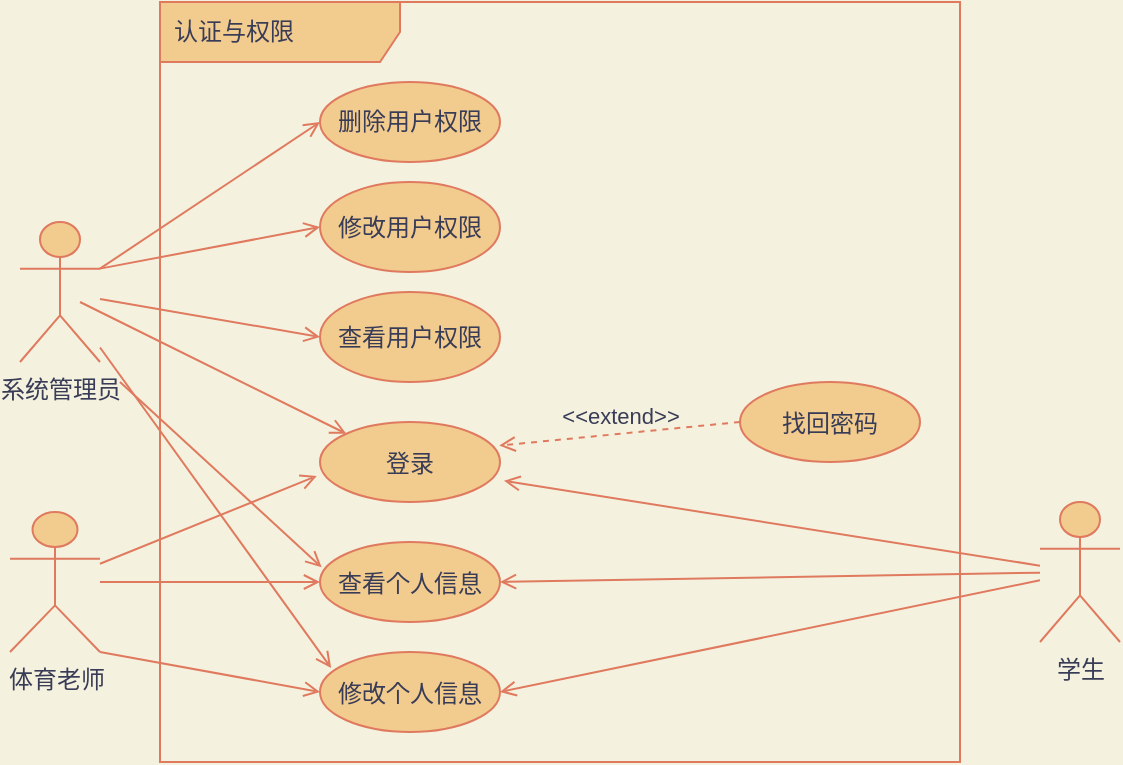<mxfile version="15.4.0" type="device"><diagram id="zpCXZ6JaWuWkowjs00DK" name="第 1 页"><mxGraphModel dx="1024" dy="592" grid="1" gridSize="10" guides="1" tooltips="1" connect="1" arrows="0" fold="1" page="1" pageScale="1" pageWidth="827" pageHeight="1169" background="#F4F1DE" math="0" shadow="0"><root><mxCell id="0"/><mxCell id="1" parent="0"/><mxCell id="jAWai1CJY-eBcTECE7gs-1" value="系统管理员" style="shape=umlActor;verticalLabelPosition=bottom;verticalAlign=top;html=1;outlineConnect=0;fillColor=#F2CC8F;strokeColor=#E07A5F;fontColor=#393C56;" vertex="1" parent="1"><mxGeometry x="130" y="230" width="40" height="70" as="geometry"/></mxCell><mxCell id="jAWai1CJY-eBcTECE7gs-2" value="体育老师" style="shape=umlActor;verticalLabelPosition=bottom;verticalAlign=top;html=1;outlineConnect=0;fillColor=#F2CC8F;strokeColor=#E07A5F;fontColor=#393C56;" vertex="1" parent="1"><mxGeometry x="125" y="375" width="45" height="70" as="geometry"/></mxCell><mxCell id="jAWai1CJY-eBcTECE7gs-12" value="登录" style="ellipse;fillColor=#F2CC8F;strokeColor=#E07A5F;fontColor=#393C56;" vertex="1" parent="1"><mxGeometry x="280" y="330" width="90" height="40" as="geometry"/></mxCell><mxCell id="jAWai1CJY-eBcTECE7gs-13" value="" style="endArrow=open;startArrow=none;endFill=0;startFill=0;html=1;verticalAlign=bottom;labelBackgroundColor=none;strokeWidth=1;rounded=0;entryX=0;entryY=0;entryDx=0;entryDy=0;strokeColor=#E07A5F;fontColor=#393C56;" edge="1" parent="1" target="jAWai1CJY-eBcTECE7gs-12"><mxGeometry width="160" relative="1" as="geometry"><mxPoint x="160" y="270" as="sourcePoint"/><mxPoint x="490" y="430" as="targetPoint"/></mxGeometry></mxCell><mxCell id="jAWai1CJY-eBcTECE7gs-14" value="" style="endArrow=open;startArrow=none;endFill=0;startFill=0;html=1;verticalAlign=bottom;labelBackgroundColor=none;strokeWidth=1;rounded=0;entryX=-0.018;entryY=0.675;entryDx=0;entryDy=0;entryPerimeter=0;strokeColor=#E07A5F;fontColor=#393C56;" edge="1" parent="1" source="jAWai1CJY-eBcTECE7gs-2" target="jAWai1CJY-eBcTECE7gs-12"><mxGeometry width="160" relative="1" as="geometry"><mxPoint x="170" y="280" as="sourcePoint"/><mxPoint x="303.18" y="345.858" as="targetPoint"/></mxGeometry></mxCell><mxCell id="jAWai1CJY-eBcTECE7gs-15" value="查看个人信息" style="ellipse;fillColor=#F2CC8F;strokeColor=#E07A5F;fontColor=#393C56;" vertex="1" parent="1"><mxGeometry x="280" y="390" width="90" height="40" as="geometry"/></mxCell><mxCell id="jAWai1CJY-eBcTECE7gs-16" value="修改个人信息" style="ellipse;fillColor=#F2CC8F;strokeColor=#E07A5F;fontColor=#393C56;" vertex="1" parent="1"><mxGeometry x="280" y="445" width="90" height="40" as="geometry"/></mxCell><mxCell id="jAWai1CJY-eBcTECE7gs-17" value="" style="endArrow=open;startArrow=none;endFill=0;startFill=0;html=1;verticalAlign=bottom;labelBackgroundColor=none;strokeWidth=1;rounded=0;entryX=0.009;entryY=0.315;entryDx=0;entryDy=0;entryPerimeter=0;strokeColor=#E07A5F;fontColor=#393C56;" edge="1" parent="1" target="jAWai1CJY-eBcTECE7gs-15"><mxGeometry width="160" relative="1" as="geometry"><mxPoint x="180" y="310" as="sourcePoint"/><mxPoint x="288.38" y="367" as="targetPoint"/></mxGeometry></mxCell><mxCell id="jAWai1CJY-eBcTECE7gs-18" value="" style="endArrow=open;startArrow=none;endFill=0;startFill=0;html=1;verticalAlign=bottom;labelBackgroundColor=none;strokeWidth=1;rounded=0;entryX=0;entryY=0.5;entryDx=0;entryDy=0;strokeColor=#E07A5F;fontColor=#393C56;" edge="1" parent="1" source="jAWai1CJY-eBcTECE7gs-2" target="jAWai1CJY-eBcTECE7gs-15"><mxGeometry width="160" relative="1" as="geometry"><mxPoint x="190" y="420.889" as="sourcePoint"/><mxPoint x="298.38" y="377" as="targetPoint"/></mxGeometry></mxCell><mxCell id="jAWai1CJY-eBcTECE7gs-19" value="" style="endArrow=open;startArrow=none;endFill=0;startFill=0;html=1;verticalAlign=bottom;labelBackgroundColor=none;strokeWidth=1;rounded=0;entryX=0;entryY=0.5;entryDx=0;entryDy=0;exitX=1;exitY=1;exitDx=0;exitDy=0;exitPerimeter=0;strokeColor=#E07A5F;fontColor=#393C56;" edge="1" parent="1" source="jAWai1CJY-eBcTECE7gs-2" target="jAWai1CJY-eBcTECE7gs-16"><mxGeometry width="160" relative="1" as="geometry"><mxPoint x="190" y="320" as="sourcePoint"/><mxPoint x="290.81" y="412.6" as="targetPoint"/></mxGeometry></mxCell><mxCell id="jAWai1CJY-eBcTECE7gs-20" value="" style="endArrow=open;startArrow=none;endFill=0;startFill=0;html=1;verticalAlign=bottom;labelBackgroundColor=none;strokeWidth=1;rounded=0;entryX=0.062;entryY=0.2;entryDx=0;entryDy=0;entryPerimeter=0;strokeColor=#E07A5F;fontColor=#393C56;" edge="1" parent="1" source="jAWai1CJY-eBcTECE7gs-1" target="jAWai1CJY-eBcTECE7gs-16"><mxGeometry width="160" relative="1" as="geometry"><mxPoint x="200" y="330" as="sourcePoint"/><mxPoint x="300.81" y="422.6" as="targetPoint"/></mxGeometry></mxCell><mxCell id="jAWai1CJY-eBcTECE7gs-21" value="学生" style="shape=umlActor;verticalLabelPosition=bottom;verticalAlign=top;html=1;outlineConnect=0;fillColor=#F2CC8F;strokeColor=#E07A5F;fontColor=#393C56;" vertex="1" parent="1"><mxGeometry x="640" y="370" width="40" height="70" as="geometry"/></mxCell><mxCell id="jAWai1CJY-eBcTECE7gs-23" value="" style="endArrow=open;startArrow=none;endFill=0;startFill=0;html=1;verticalAlign=bottom;labelBackgroundColor=none;strokeWidth=1;rounded=0;entryX=1.022;entryY=0.735;entryDx=0;entryDy=0;entryPerimeter=0;strokeColor=#E07A5F;fontColor=#393C56;" edge="1" parent="1" source="jAWai1CJY-eBcTECE7gs-21" target="jAWai1CJY-eBcTECE7gs-12"><mxGeometry width="160" relative="1" as="geometry"><mxPoint x="170" y="280" as="sourcePoint"/><mxPoint x="303.18" y="345.858" as="targetPoint"/></mxGeometry></mxCell><mxCell id="jAWai1CJY-eBcTECE7gs-24" value="" style="endArrow=open;startArrow=none;endFill=0;startFill=0;html=1;verticalAlign=bottom;labelBackgroundColor=none;strokeWidth=1;rounded=0;entryX=1;entryY=0.5;entryDx=0;entryDy=0;strokeColor=#E07A5F;fontColor=#393C56;" edge="1" parent="1" source="jAWai1CJY-eBcTECE7gs-21" target="jAWai1CJY-eBcTECE7gs-15"><mxGeometry width="160" relative="1" as="geometry"><mxPoint x="180" y="290" as="sourcePoint"/><mxPoint x="313.18" y="355.858" as="targetPoint"/></mxGeometry></mxCell><mxCell id="jAWai1CJY-eBcTECE7gs-25" value="" style="endArrow=open;startArrow=none;endFill=0;startFill=0;html=1;verticalAlign=bottom;labelBackgroundColor=none;strokeWidth=1;rounded=0;entryX=1;entryY=0.5;entryDx=0;entryDy=0;strokeColor=#E07A5F;fontColor=#393C56;" edge="1" parent="1" source="jAWai1CJY-eBcTECE7gs-21" target="jAWai1CJY-eBcTECE7gs-16"><mxGeometry width="160" relative="1" as="geometry"><mxPoint x="190" y="300" as="sourcePoint"/><mxPoint x="430" y="450" as="targetPoint"/></mxGeometry></mxCell><mxCell id="jAWai1CJY-eBcTECE7gs-26" value="&amp;lt;&amp;lt;extend&amp;gt;&amp;gt;" style="endArrow=open;html=1;rounded=0;align=center;verticalAlign=bottom;dashed=1;endFill=0;labelBackgroundColor=none;entryX=0.996;entryY=0.295;entryDx=0;entryDy=0;entryPerimeter=0;strokeColor=#E07A5F;fontColor=#393C56;" edge="1" parent="1" target="jAWai1CJY-eBcTECE7gs-12"><mxGeometry relative="1" as="geometry"><mxPoint x="490" y="330" as="sourcePoint"/><mxPoint x="620" y="330" as="targetPoint"/></mxGeometry></mxCell><mxCell id="jAWai1CJY-eBcTECE7gs-27" value="" style="resizable=0;html=1;align=center;verticalAlign=top;labelBackgroundColor=none;fillColor=#F2CC8F;strokeColor=#E07A5F;fontColor=#393C56;" connectable="0" vertex="1" parent="jAWai1CJY-eBcTECE7gs-26"><mxGeometry relative="1" as="geometry"/></mxCell><mxCell id="jAWai1CJY-eBcTECE7gs-28" value="找回密码" style="ellipse;fillColor=#F2CC8F;strokeColor=#E07A5F;fontColor=#393C56;" vertex="1" parent="1"><mxGeometry x="490" y="310" width="90" height="40" as="geometry"/></mxCell><mxCell id="jAWai1CJY-eBcTECE7gs-30" value="查看用户权限" style="ellipse;whiteSpace=wrap;html=1;fillColor=#F2CC8F;strokeColor=#E07A5F;fontColor=#393C56;" vertex="1" parent="1"><mxGeometry x="280" y="265" width="90" height="45" as="geometry"/></mxCell><mxCell id="jAWai1CJY-eBcTECE7gs-31" value="" style="endArrow=open;startArrow=none;endFill=0;startFill=0;html=1;verticalAlign=bottom;labelBackgroundColor=none;strokeWidth=1;rounded=0;entryX=0;entryY=0.5;entryDx=0;entryDy=0;strokeColor=#E07A5F;fontColor=#393C56;" edge="1" parent="1" source="jAWai1CJY-eBcTECE7gs-1" target="jAWai1CJY-eBcTECE7gs-30"><mxGeometry width="160" relative="1" as="geometry"><mxPoint x="170" y="280" as="sourcePoint"/><mxPoint x="303.18" y="345.858" as="targetPoint"/></mxGeometry></mxCell><mxCell id="jAWai1CJY-eBcTECE7gs-32" value="修改用户权限" style="ellipse;whiteSpace=wrap;html=1;fillColor=#F2CC8F;strokeColor=#E07A5F;fontColor=#393C56;" vertex="1" parent="1"><mxGeometry x="280" y="210" width="90" height="45" as="geometry"/></mxCell><mxCell id="jAWai1CJY-eBcTECE7gs-33" value="删除用户权限" style="ellipse;whiteSpace=wrap;html=1;fillColor=#F2CC8F;strokeColor=#E07A5F;fontColor=#393C56;" vertex="1" parent="1"><mxGeometry x="280" y="160" width="90" height="40" as="geometry"/></mxCell><mxCell id="jAWai1CJY-eBcTECE7gs-34" value="" style="endArrow=open;startArrow=none;endFill=0;startFill=0;html=1;verticalAlign=bottom;labelBackgroundColor=none;strokeWidth=1;rounded=0;entryX=0;entryY=0.5;entryDx=0;entryDy=0;exitX=1;exitY=0.333;exitDx=0;exitDy=0;exitPerimeter=0;strokeColor=#E07A5F;fontColor=#393C56;" edge="1" parent="1" source="jAWai1CJY-eBcTECE7gs-1" target="jAWai1CJY-eBcTECE7gs-32"><mxGeometry width="160" relative="1" as="geometry"><mxPoint x="180" y="278.462" as="sourcePoint"/><mxPoint x="290" y="297.5" as="targetPoint"/></mxGeometry></mxCell><mxCell id="jAWai1CJY-eBcTECE7gs-35" value="" style="endArrow=open;startArrow=none;endFill=0;startFill=0;html=1;verticalAlign=bottom;labelBackgroundColor=none;strokeWidth=1;rounded=0;entryX=0;entryY=0.5;entryDx=0;entryDy=0;exitX=1;exitY=0.333;exitDx=0;exitDy=0;exitPerimeter=0;strokeColor=#E07A5F;fontColor=#393C56;" edge="1" parent="1" source="jAWai1CJY-eBcTECE7gs-1" target="jAWai1CJY-eBcTECE7gs-33"><mxGeometry width="160" relative="1" as="geometry"><mxPoint x="190" y="288.462" as="sourcePoint"/><mxPoint x="300" y="307.5" as="targetPoint"/></mxGeometry></mxCell><mxCell id="jAWai1CJY-eBcTECE7gs-36" value="认证与权限" style="shape=umlFrame;whiteSpace=wrap;html=1;width=120;height=30;boundedLbl=1;verticalAlign=middle;align=left;spacingLeft=5;rounded=0;sketch=0;fontColor=#393C56;strokeColor=#E07A5F;fillColor=#F2CC8F;" vertex="1" parent="1"><mxGeometry x="200" y="120" width="400" height="380" as="geometry"/></mxCell></root></mxGraphModel></diagram></mxfile>